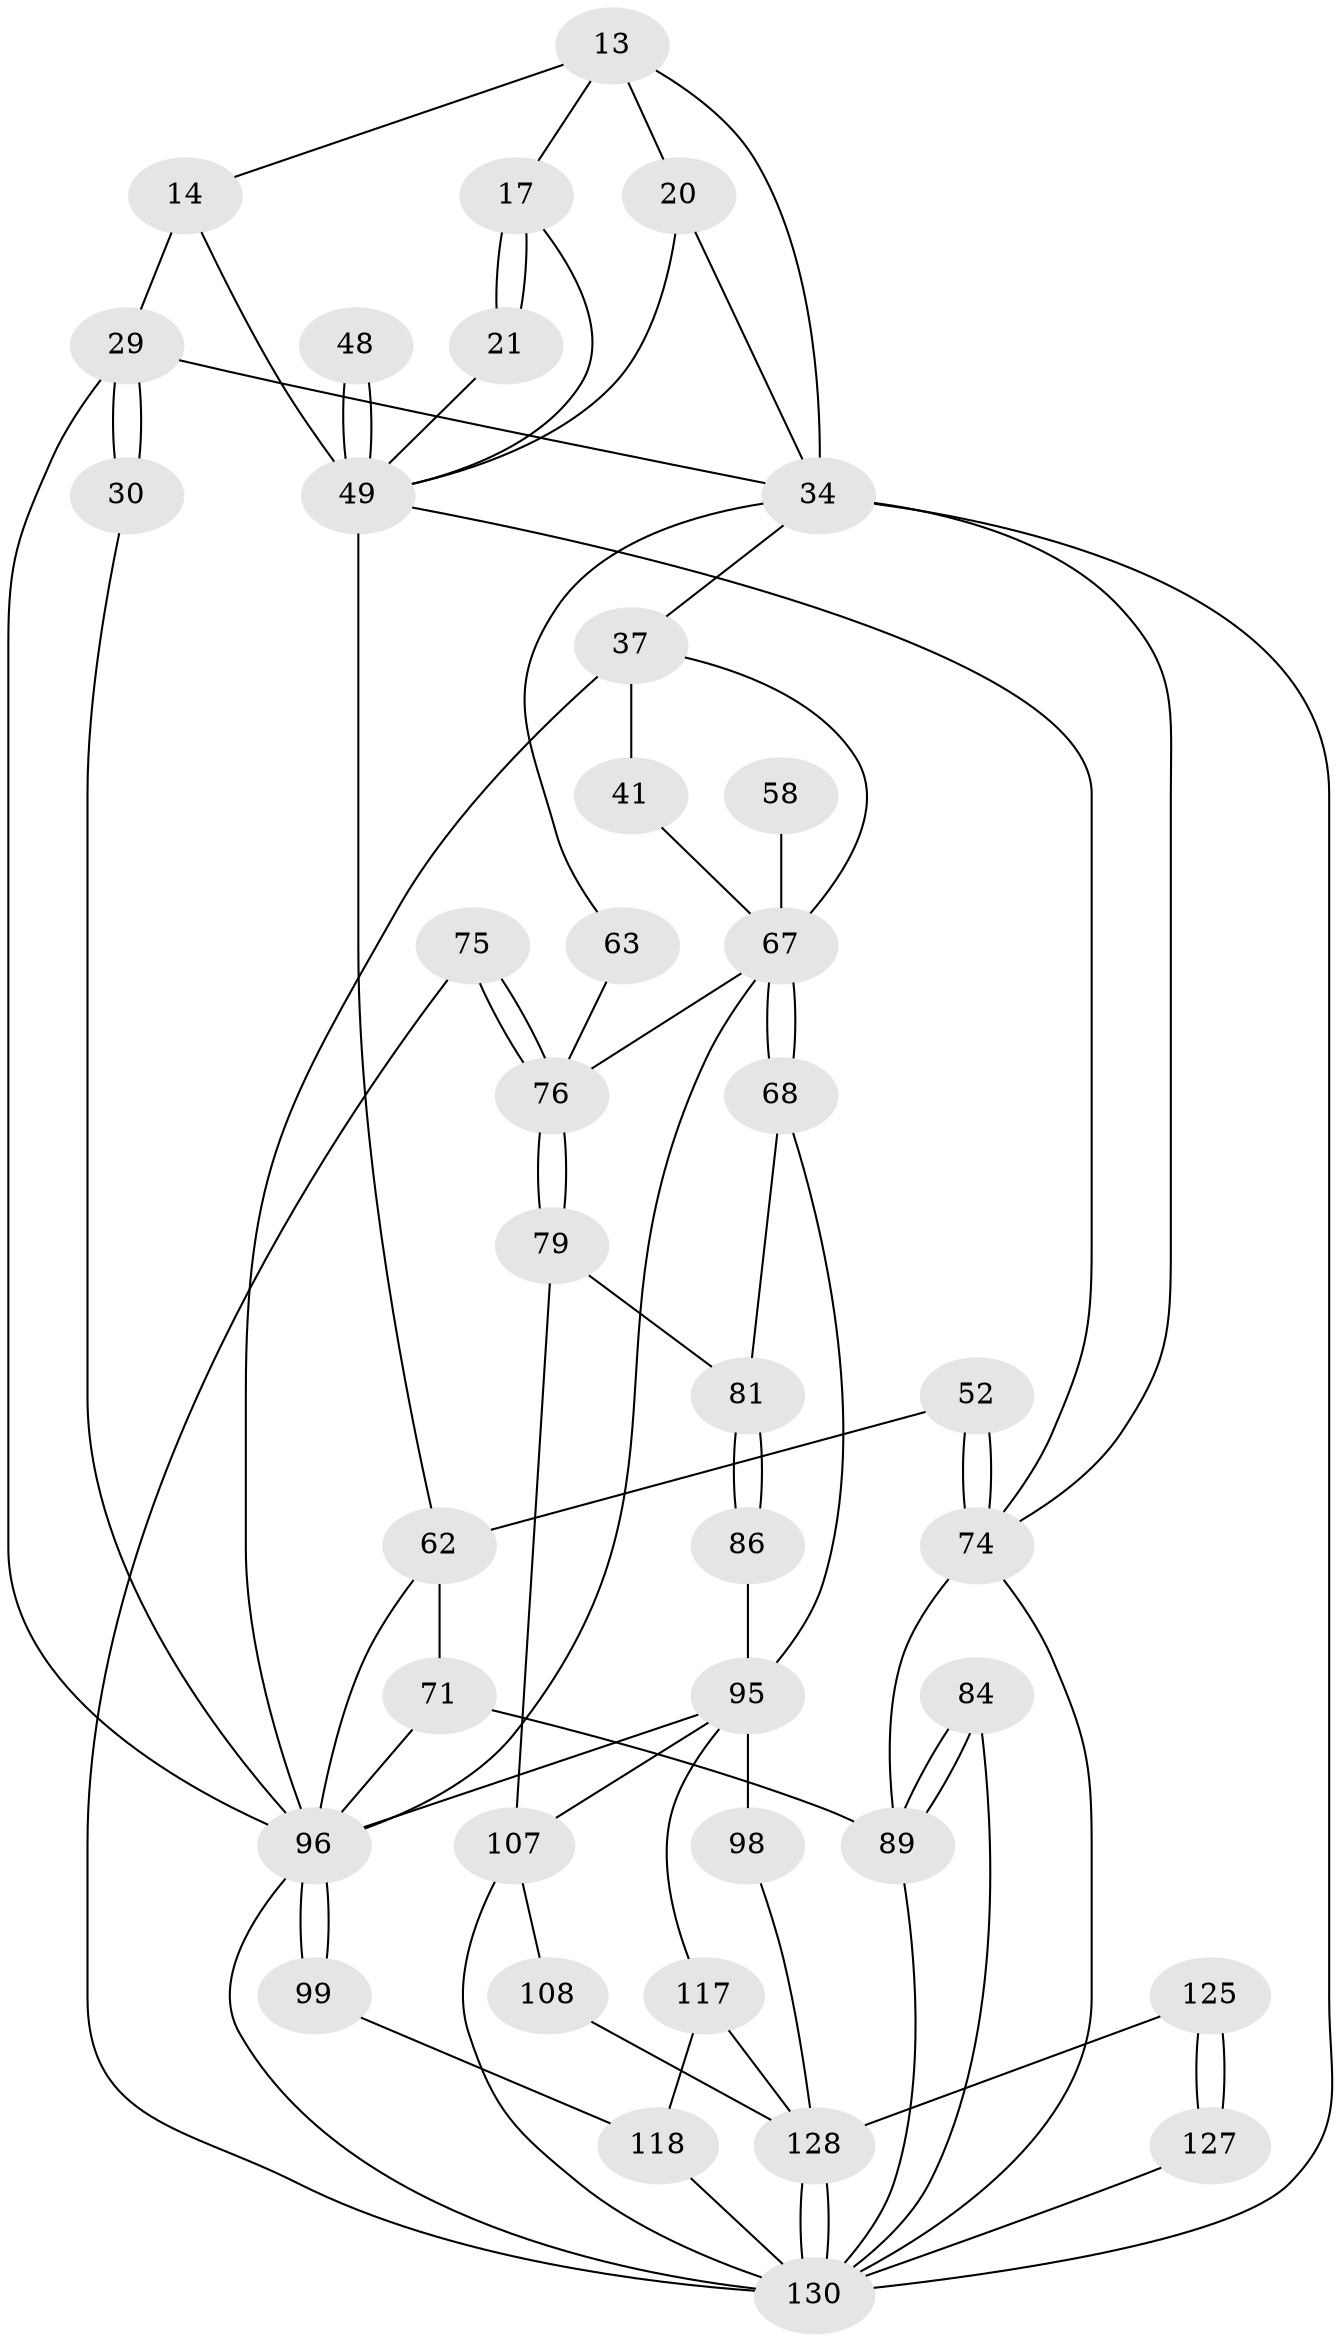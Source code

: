 // original degree distribution, {3: 0.023076923076923078, 6: 0.23076923076923078, 4: 0.23076923076923078, 5: 0.5153846153846153}
// Generated by graph-tools (version 1.1) at 2025/06/03/04/25 22:06:09]
// undirected, 39 vertices, 81 edges
graph export_dot {
graph [start="1"]
  node [color=gray90,style=filled];
  13 [pos="+0.16056220474767816+0",super="+9+12"];
  14 [pos="+0.4182697876443886+0.18442914407244954",super="+8"];
  17 [pos="+0.3099228078674184+0.21926463308679953",super="+10+11"];
  20 [pos="+0.04438929346351638+0.13931714184004812",super="+18"];
  21 [pos="+0.15713606728338628+0.13530950601609285"];
  29 [pos="+0.5966975660907488+0.0699791769093688",super="+6+28"];
  30 [pos="+0.5154447257745891+0.29552156392208323"];
  34 [pos="+1+0",super="+3+19"];
  37 [pos="+0.7761027454589177+0.16759459230962362",super="+33"];
  41 [pos="+0.8784630600126071+0.12886777438794297"];
  48 [pos="+0.2767954488588177+0.2410713555109207"];
  49 [pos="+0.15676009223611478+0.24555147718109152",super="+24+47"];
  52 [pos="+0.16578347302752144+0.36515541938163365",super="+51"];
  58 [pos="+0.7271249991071186+0.32484669153498535"];
  62 [pos="+0.23491971678706927+0.3564392039851217",super="+60+61"];
  63 [pos="+1+0"];
  67 [pos="+0.7955218682380145+0.42994898563254513",super="+59+38+53"];
  68 [pos="+0.7515755879584207+0.4718612201195965",super="+54"];
  71 [pos="+0.25958386545793766+0.5237506186981836",super="+70"];
  74 [pos="+0.16044627065390468+0.44851424400156603",super="+27"];
  75 [pos="+1+0.5559527183431536"];
  76 [pos="+1+0.5592255333635963",super="+66+69"];
  79 [pos="+0.9898498266402078+0.5959206305894993"];
  81 [pos="+0.8168912143960785+0.5253540330070159",super="+80"];
  84 [pos="+0+0.6518010500562347"];
  86 [pos="+0.7947177063821153+0.6490038275654908"];
  89 [pos="+0.173096994130612+0.6862368963919385",super="+72+73"];
  95 [pos="+0.46725467546027644+0.6796041456951717",super="+94"];
  96 [pos="+0.4183032691532425+0.6504760682308486",super="+82+92"];
  98 [pos="+0.5930472301036211+0.7191157195453795",super="+97"];
  99 [pos="+0.366210087805599+0.6802080602900554"];
  107 [pos="+0.9228209266603326+0.7448209258826864",super="+101"];
  108 [pos="+0.781639399955296+0.7379984757435866"];
  117 [pos="+0.46281961668860944+0.8899023628381078",super="+103"];
  118 [pos="+0.3540693476364462+0.8215944490922312",super="+111"];
  125 [pos="+0.7644265357149177+0.933467950150712",super="+122"];
  127 [pos="+0.688408089611967+1",super="+124"];
  128 [pos="+0.39905065064689266+1",super="+119+115+114+126+120"];
  130 [pos="+0.39926579701946263+1",super="+129+123"];
  13 -- 17 [weight=2];
  13 -- 14;
  13 -- 20 [weight=2];
  13 -- 34;
  14 -- 49;
  14 -- 29 [weight=2];
  17 -- 21 [weight=2];
  17 -- 21;
  17 -- 49;
  20 -- 49;
  20 -- 34;
  21 -- 49;
  29 -- 30 [weight=2];
  29 -- 30;
  29 -- 96;
  29 -- 34;
  30 -- 96;
  34 -- 63;
  34 -- 37;
  34 -- 74;
  34 -- 130 [weight=2];
  37 -- 41 [weight=2];
  37 -- 96;
  37 -- 67;
  41 -- 67;
  48 -- 49 [weight=2];
  48 -- 49;
  49 -- 62 [weight=2];
  49 -- 74;
  52 -- 74 [weight=2];
  52 -- 74;
  52 -- 62 [weight=2];
  58 -- 67 [weight=3];
  62 -- 96;
  62 -- 71 [weight=2];
  63 -- 76 [weight=2];
  67 -- 68 [weight=2];
  67 -- 68;
  67 -- 76 [weight=2];
  67 -- 96;
  68 -- 81;
  68 -- 95;
  71 -- 89;
  71 -- 96;
  74 -- 89;
  74 -- 130;
  75 -- 76 [weight=2];
  75 -- 76;
  75 -- 130;
  76 -- 79;
  76 -- 79;
  79 -- 81;
  79 -- 107;
  81 -- 86 [weight=2];
  81 -- 86;
  84 -- 89 [weight=2];
  84 -- 89;
  84 -- 130;
  86 -- 95;
  89 -- 130;
  95 -- 96 [weight=2];
  95 -- 98 [weight=2];
  95 -- 107;
  95 -- 117;
  96 -- 99 [weight=2];
  96 -- 99;
  96 -- 130;
  98 -- 128 [weight=2];
  99 -- 118;
  107 -- 108 [weight=2];
  107 -- 130;
  108 -- 128;
  117 -- 118 [weight=2];
  117 -- 128 [weight=2];
  118 -- 130 [weight=2];
  125 -- 127 [weight=2];
  125 -- 127;
  125 -- 128 [weight=3];
  127 -- 130 [weight=2];
  128 -- 130 [weight=4];
  128 -- 130;
}
